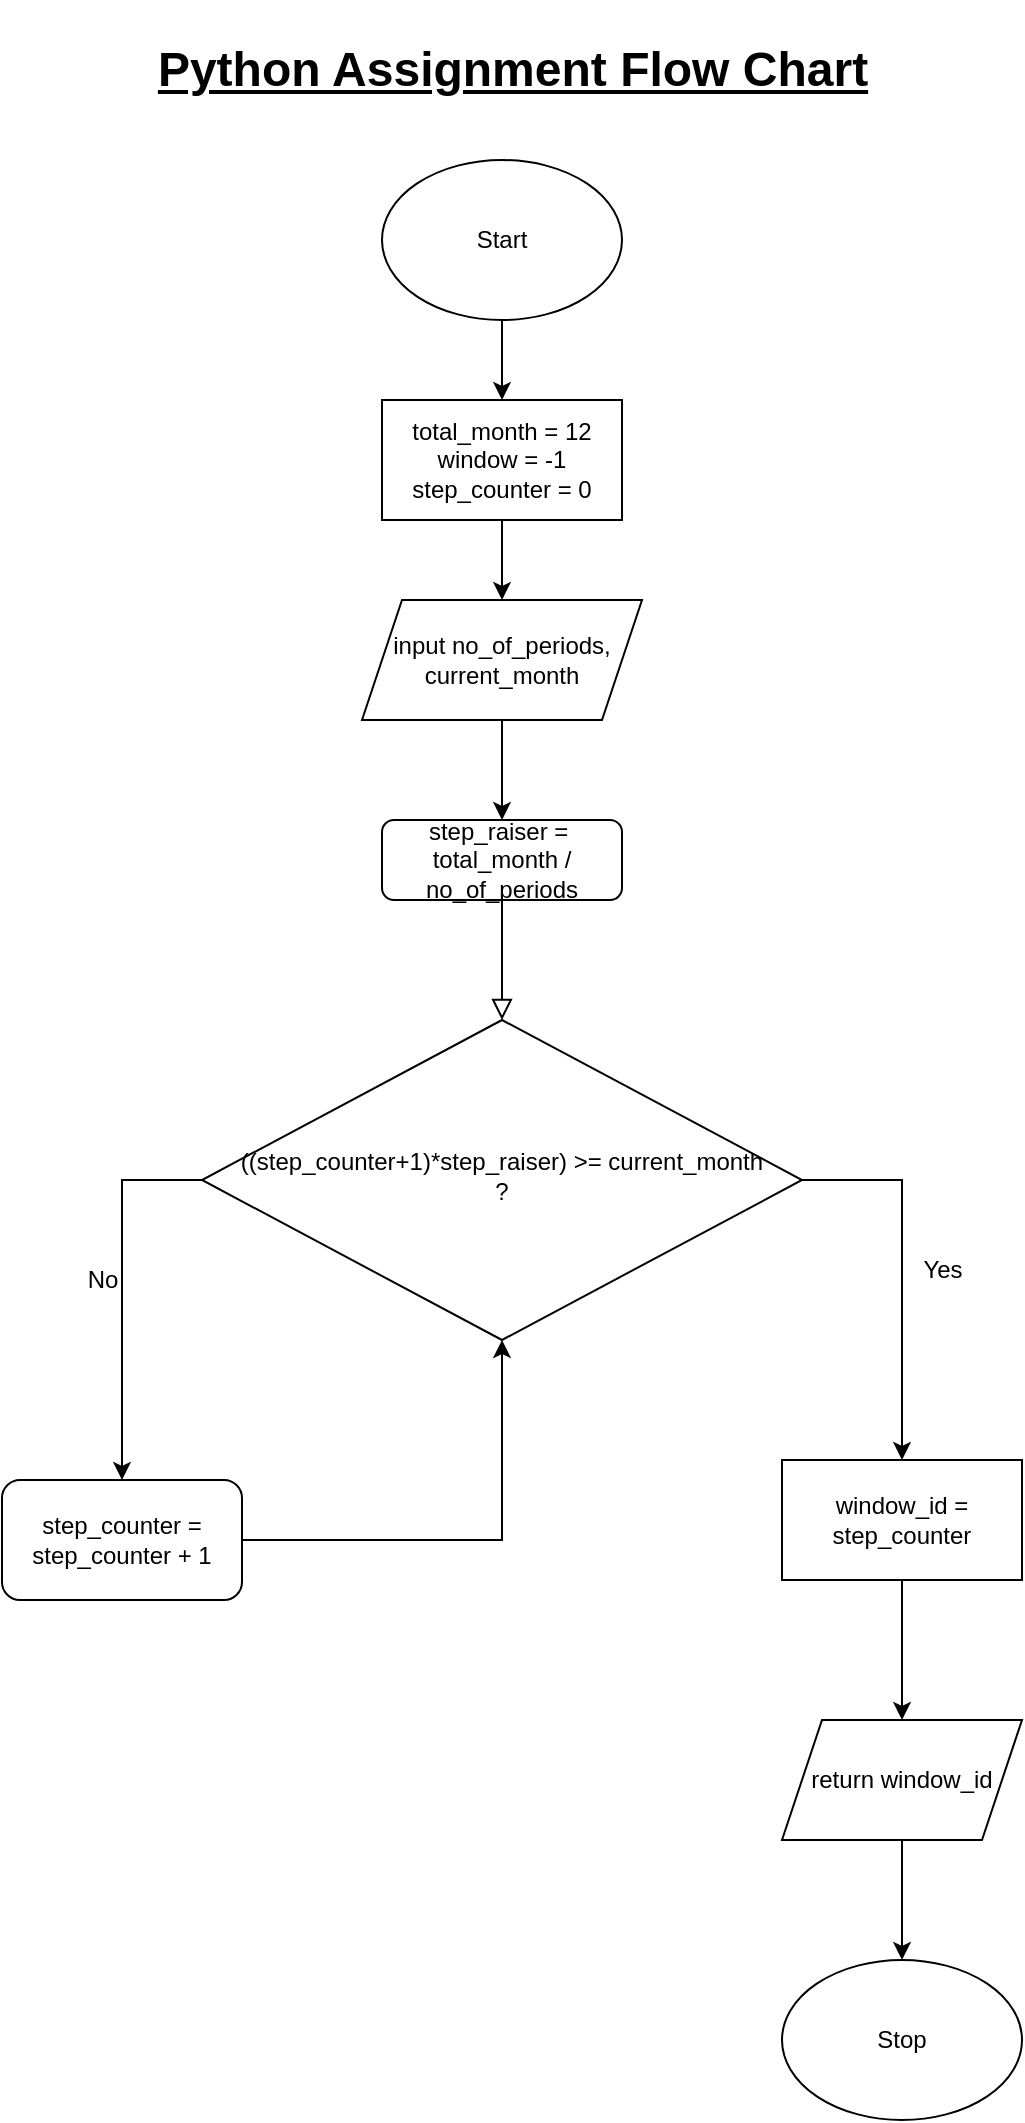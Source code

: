 <mxfile version="20.2.2" type="device"><diagram id="C5RBs43oDa-KdzZeNtuy" name="Page-1"><mxGraphModel dx="1418" dy="822" grid="1" gridSize="10" guides="1" tooltips="1" connect="1" arrows="1" fold="1" page="1" pageScale="1" pageWidth="827" pageHeight="1169" math="0" shadow="0"><root><mxCell id="WIyWlLk6GJQsqaUBKTNV-0"/><mxCell id="WIyWlLk6GJQsqaUBKTNV-1" parent="WIyWlLk6GJQsqaUBKTNV-0"/><mxCell id="WIyWlLk6GJQsqaUBKTNV-2" value="" style="rounded=0;html=1;jettySize=auto;orthogonalLoop=1;fontSize=11;endArrow=block;endFill=0;endSize=8;strokeWidth=1;shadow=0;labelBackgroundColor=none;edgeStyle=orthogonalEdgeStyle;" parent="WIyWlLk6GJQsqaUBKTNV-1" source="WIyWlLk6GJQsqaUBKTNV-3" target="WIyWlLk6GJQsqaUBKTNV-6" edge="1"><mxGeometry relative="1" as="geometry"/></mxCell><mxCell id="WIyWlLk6GJQsqaUBKTNV-3" value="step_raiser =&amp;nbsp; total_month&amp;nbsp;/ no_of_periods" style="rounded=1;whiteSpace=wrap;html=1;fontSize=12;glass=0;strokeWidth=1;shadow=0;" parent="WIyWlLk6GJQsqaUBKTNV-1" vertex="1"><mxGeometry x="349" y="440" width="120" height="40" as="geometry"/></mxCell><mxCell id="oxniir41a9jeUIVcvA6W-13" style="edgeStyle=orthogonalEdgeStyle;rounded=0;orthogonalLoop=1;jettySize=auto;html=1;exitX=0;exitY=0.5;exitDx=0;exitDy=0;" edge="1" parent="WIyWlLk6GJQsqaUBKTNV-1" source="WIyWlLk6GJQsqaUBKTNV-6" target="oxniir41a9jeUIVcvA6W-5"><mxGeometry relative="1" as="geometry"/></mxCell><mxCell id="oxniir41a9jeUIVcvA6W-15" style="edgeStyle=orthogonalEdgeStyle;rounded=0;orthogonalLoop=1;jettySize=auto;html=1;exitX=1;exitY=0.5;exitDx=0;exitDy=0;entryX=0.5;entryY=0;entryDx=0;entryDy=0;" edge="1" parent="WIyWlLk6GJQsqaUBKTNV-1" source="WIyWlLk6GJQsqaUBKTNV-6" target="oxniir41a9jeUIVcvA6W-7"><mxGeometry relative="1" as="geometry"/></mxCell><mxCell id="WIyWlLk6GJQsqaUBKTNV-6" value="((step_counter+1)*step_raiser) &amp;gt;= current_month&lt;br&gt;?" style="rhombus;whiteSpace=wrap;html=1;shadow=0;fontFamily=Helvetica;fontSize=12;align=center;strokeWidth=1;spacing=6;spacingTop=-4;" parent="WIyWlLk6GJQsqaUBKTNV-1" vertex="1"><mxGeometry x="259" y="540" width="300" height="160" as="geometry"/></mxCell><mxCell id="oxniir41a9jeUIVcvA6W-10" style="edgeStyle=orthogonalEdgeStyle;rounded=0;orthogonalLoop=1;jettySize=auto;html=1;entryX=0.5;entryY=0;entryDx=0;entryDy=0;" edge="1" parent="WIyWlLk6GJQsqaUBKTNV-1" source="oxniir41a9jeUIVcvA6W-2" target="oxniir41a9jeUIVcvA6W-3"><mxGeometry relative="1" as="geometry"/></mxCell><mxCell id="oxniir41a9jeUIVcvA6W-2" value="Start" style="ellipse;whiteSpace=wrap;html=1;" vertex="1" parent="WIyWlLk6GJQsqaUBKTNV-1"><mxGeometry x="349" y="110" width="120" height="80" as="geometry"/></mxCell><mxCell id="oxniir41a9jeUIVcvA6W-11" style="edgeStyle=orthogonalEdgeStyle;rounded=0;orthogonalLoop=1;jettySize=auto;html=1;entryX=0.5;entryY=0;entryDx=0;entryDy=0;" edge="1" parent="WIyWlLk6GJQsqaUBKTNV-1" source="oxniir41a9jeUIVcvA6W-3" target="oxniir41a9jeUIVcvA6W-4"><mxGeometry relative="1" as="geometry"/></mxCell><mxCell id="oxniir41a9jeUIVcvA6W-3" value="total_month = 12&lt;br&gt;window = -1&lt;br&gt;step_counter = 0" style="rounded=0;whiteSpace=wrap;html=1;" vertex="1" parent="WIyWlLk6GJQsqaUBKTNV-1"><mxGeometry x="349" y="230" width="120" height="60" as="geometry"/></mxCell><mxCell id="oxniir41a9jeUIVcvA6W-12" style="edgeStyle=orthogonalEdgeStyle;rounded=0;orthogonalLoop=1;jettySize=auto;html=1;entryX=0.5;entryY=0;entryDx=0;entryDy=0;" edge="1" parent="WIyWlLk6GJQsqaUBKTNV-1" source="oxniir41a9jeUIVcvA6W-4" target="WIyWlLk6GJQsqaUBKTNV-3"><mxGeometry relative="1" as="geometry"/></mxCell><mxCell id="oxniir41a9jeUIVcvA6W-4" value="input no_of_periods, current_month" style="shape=parallelogram;perimeter=parallelogramPerimeter;whiteSpace=wrap;html=1;fixedSize=1;" vertex="1" parent="WIyWlLk6GJQsqaUBKTNV-1"><mxGeometry x="339" y="330" width="140" height="60" as="geometry"/></mxCell><mxCell id="oxniir41a9jeUIVcvA6W-14" style="edgeStyle=orthogonalEdgeStyle;rounded=0;orthogonalLoop=1;jettySize=auto;html=1;exitX=1;exitY=0.5;exitDx=0;exitDy=0;entryX=0.5;entryY=1;entryDx=0;entryDy=0;" edge="1" parent="WIyWlLk6GJQsqaUBKTNV-1" source="oxniir41a9jeUIVcvA6W-5" target="WIyWlLk6GJQsqaUBKTNV-6"><mxGeometry relative="1" as="geometry"/></mxCell><mxCell id="oxniir41a9jeUIVcvA6W-5" value="step_counter = step_counter + 1" style="rounded=1;whiteSpace=wrap;html=1;" vertex="1" parent="WIyWlLk6GJQsqaUBKTNV-1"><mxGeometry x="159" y="770" width="120" height="60" as="geometry"/></mxCell><mxCell id="oxniir41a9jeUIVcvA6W-16" style="edgeStyle=orthogonalEdgeStyle;rounded=0;orthogonalLoop=1;jettySize=auto;html=1;exitX=0.5;exitY=1;exitDx=0;exitDy=0;entryX=0.5;entryY=0;entryDx=0;entryDy=0;" edge="1" parent="WIyWlLk6GJQsqaUBKTNV-1" source="oxniir41a9jeUIVcvA6W-7" target="oxniir41a9jeUIVcvA6W-8"><mxGeometry relative="1" as="geometry"/></mxCell><mxCell id="oxniir41a9jeUIVcvA6W-7" value="window_id = step_counter" style="rounded=0;whiteSpace=wrap;html=1;" vertex="1" parent="WIyWlLk6GJQsqaUBKTNV-1"><mxGeometry x="549" y="760" width="120" height="60" as="geometry"/></mxCell><mxCell id="oxniir41a9jeUIVcvA6W-17" style="edgeStyle=orthogonalEdgeStyle;rounded=0;orthogonalLoop=1;jettySize=auto;html=1;exitX=0.5;exitY=1;exitDx=0;exitDy=0;entryX=0.5;entryY=0;entryDx=0;entryDy=0;" edge="1" parent="WIyWlLk6GJQsqaUBKTNV-1" source="oxniir41a9jeUIVcvA6W-8" target="oxniir41a9jeUIVcvA6W-9"><mxGeometry relative="1" as="geometry"/></mxCell><mxCell id="oxniir41a9jeUIVcvA6W-8" value="return window_id" style="shape=parallelogram;perimeter=parallelogramPerimeter;whiteSpace=wrap;html=1;fixedSize=1;" vertex="1" parent="WIyWlLk6GJQsqaUBKTNV-1"><mxGeometry x="549" y="890" width="120" height="60" as="geometry"/></mxCell><mxCell id="oxniir41a9jeUIVcvA6W-9" value="Stop" style="ellipse;whiteSpace=wrap;html=1;" vertex="1" parent="WIyWlLk6GJQsqaUBKTNV-1"><mxGeometry x="549" y="1010" width="120" height="80" as="geometry"/></mxCell><mxCell id="oxniir41a9jeUIVcvA6W-18" value="No" style="text;html=1;align=center;verticalAlign=middle;resizable=0;points=[];autosize=1;strokeColor=none;fillColor=none;" vertex="1" parent="WIyWlLk6GJQsqaUBKTNV-1"><mxGeometry x="189" y="655" width="40" height="30" as="geometry"/></mxCell><mxCell id="oxniir41a9jeUIVcvA6W-19" value="Yes" style="text;html=1;align=center;verticalAlign=middle;resizable=0;points=[];autosize=1;strokeColor=none;fillColor=none;" vertex="1" parent="WIyWlLk6GJQsqaUBKTNV-1"><mxGeometry x="609" y="650" width="40" height="30" as="geometry"/></mxCell><mxCell id="oxniir41a9jeUIVcvA6W-20" value="&lt;h1&gt;&lt;u&gt;Python Assignment Flow Chart&lt;/u&gt;&lt;/h1&gt;" style="text;html=1;align=center;verticalAlign=middle;resizable=0;points=[];autosize=1;strokeColor=none;fillColor=none;" vertex="1" parent="WIyWlLk6GJQsqaUBKTNV-1"><mxGeometry x="224" y="30" width="380" height="70" as="geometry"/></mxCell></root></mxGraphModel></diagram></mxfile>